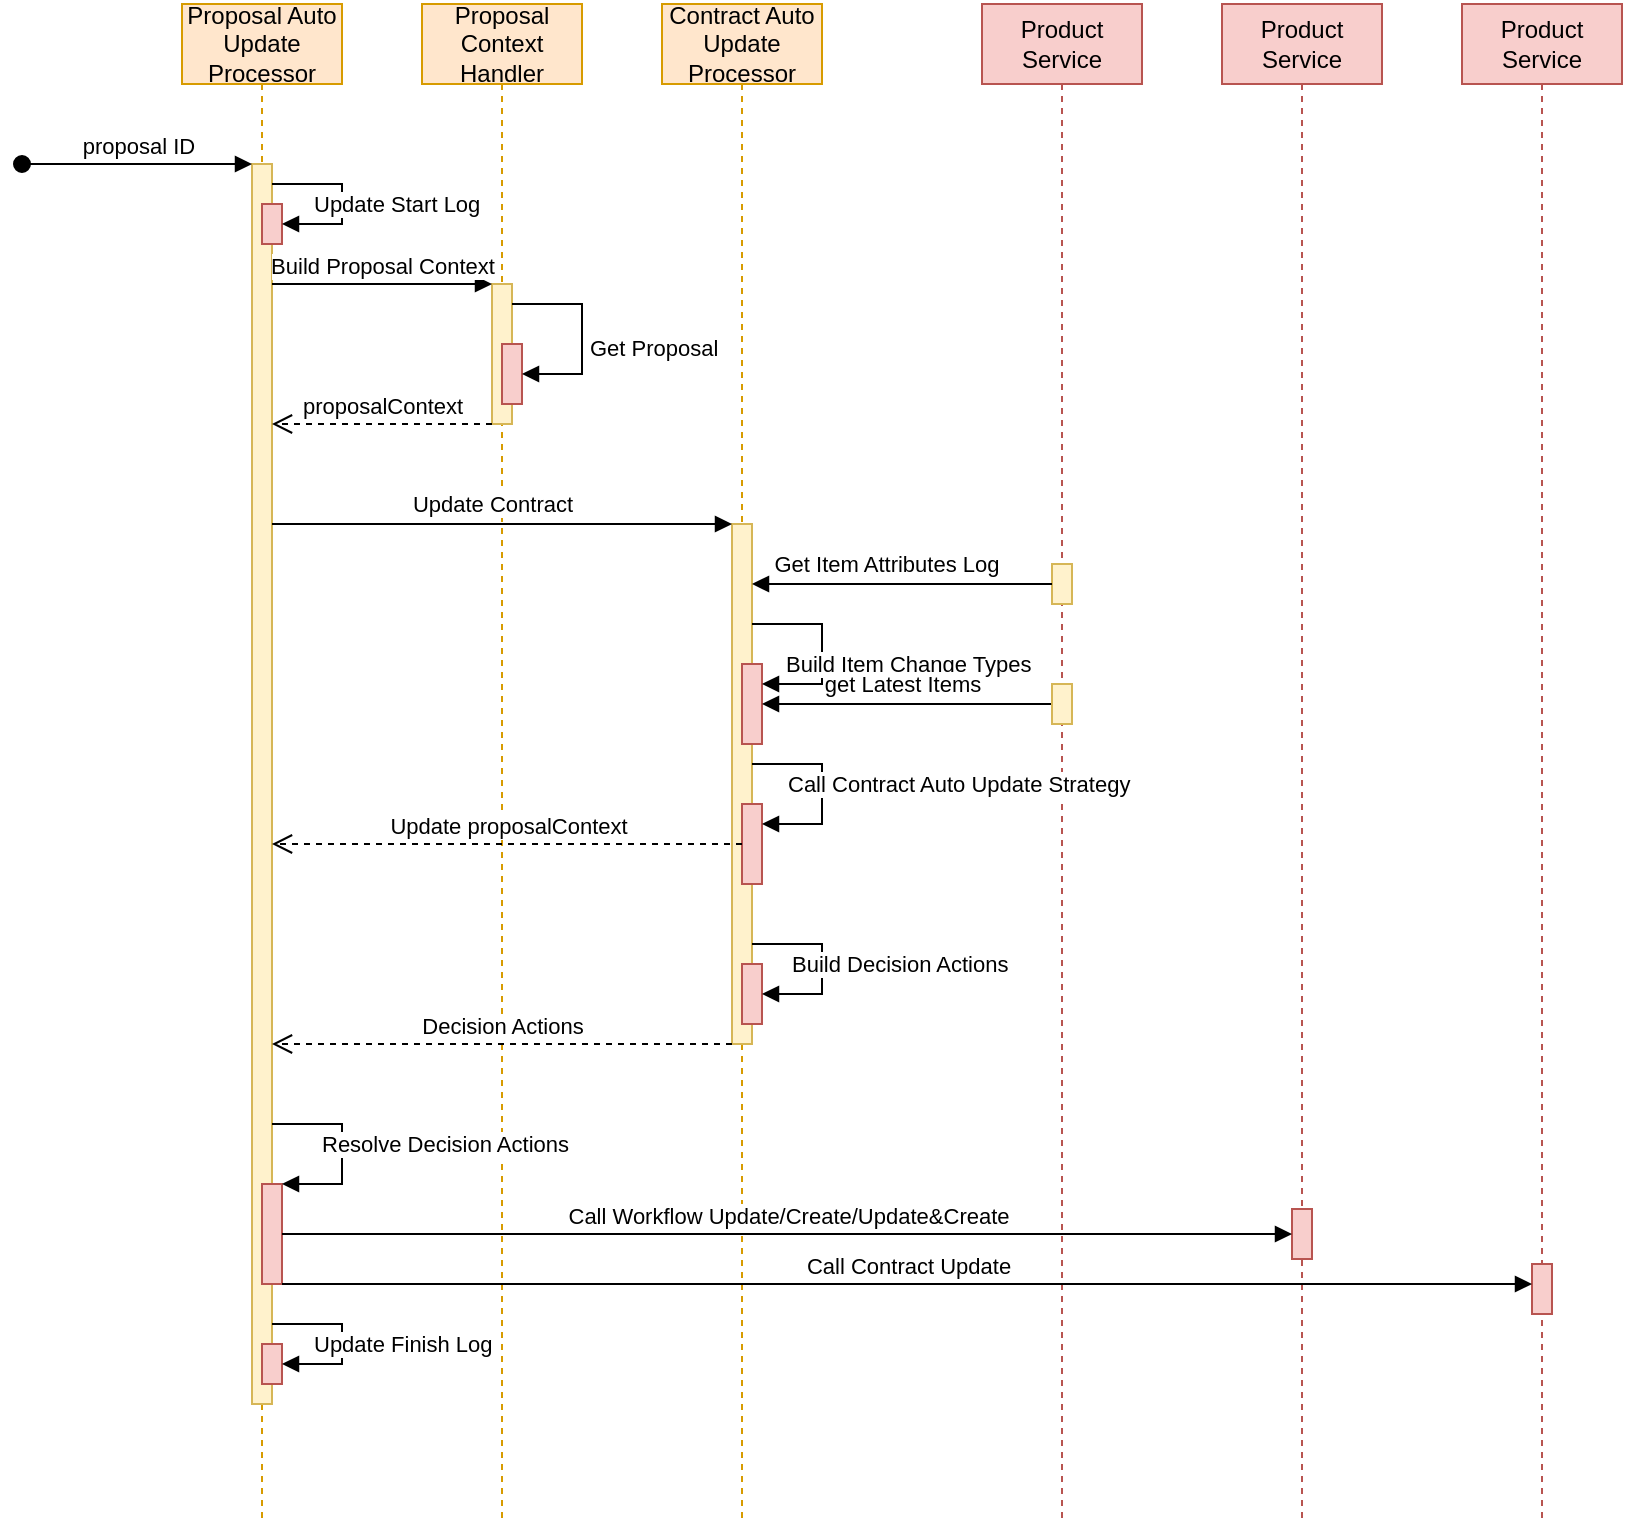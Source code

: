 <mxfile version="14.9.2" type="github">
  <diagram id="vb5DFwSze8nv0TOMKXwz" name="Page-1">
    <mxGraphModel dx="981" dy="608" grid="1" gridSize="10" guides="1" tooltips="1" connect="1" arrows="1" fold="1" page="1" pageScale="1" pageWidth="827" pageHeight="1169" math="0" shadow="0">
      <root>
        <mxCell id="0" />
        <mxCell id="1" parent="0" />
        <mxCell id="yhGn-xtxUoY_vjiY6p_X-33" value="&lt;font style=&quot;font-size: 12px&quot;&gt;Proposal Auto Update Processor&lt;/font&gt;" style="shape=umlLifeline;perimeter=lifelinePerimeter;whiteSpace=wrap;html=1;container=1;collapsible=0;recursiveResize=0;outlineConnect=0;fillColor=#ffe6cc;strokeColor=#d79b00;" parent="1" vertex="1">
          <mxGeometry x="120" y="40" width="80" height="760" as="geometry" />
        </mxCell>
        <mxCell id="yhGn-xtxUoY_vjiY6p_X-37" value="" style="html=1;points=[];perimeter=orthogonalPerimeter;fillColor=#fff2cc;strokeColor=#d6b656;" parent="yhGn-xtxUoY_vjiY6p_X-33" vertex="1">
          <mxGeometry x="35" y="80" width="10" height="620" as="geometry" />
        </mxCell>
        <mxCell id="yhGn-xtxUoY_vjiY6p_X-38" value="proposal ID" style="html=1;verticalAlign=bottom;startArrow=oval;endArrow=block;startSize=8;" parent="yhGn-xtxUoY_vjiY6p_X-33" target="yhGn-xtxUoY_vjiY6p_X-37" edge="1">
          <mxGeometry relative="1" as="geometry">
            <mxPoint x="-80" y="80" as="sourcePoint" />
          </mxGeometry>
        </mxCell>
        <mxCell id="yhGn-xtxUoY_vjiY6p_X-36" value="&lt;font style=&quot;font-size: 12px&quot;&gt;Proposal &lt;br&gt;Context&lt;br&gt;Handler&lt;/font&gt;" style="shape=umlLifeline;perimeter=lifelinePerimeter;whiteSpace=wrap;html=1;container=1;collapsible=0;recursiveResize=0;outlineConnect=0;fillColor=#ffe6cc;strokeColor=#d79b00;" parent="1" vertex="1">
          <mxGeometry x="240" y="40" width="80" height="760" as="geometry" />
        </mxCell>
        <mxCell id="yhGn-xtxUoY_vjiY6p_X-39" value="" style="html=1;points=[];perimeter=orthogonalPerimeter;fillColor=#fff2cc;strokeColor=#d6b656;" parent="yhGn-xtxUoY_vjiY6p_X-36" vertex="1">
          <mxGeometry x="35" y="140" width="10" height="70" as="geometry" />
        </mxCell>
        <mxCell id="yhGn-xtxUoY_vjiY6p_X-40" value="Build Proposal Context" style="html=1;verticalAlign=bottom;endArrow=block;entryX=0;entryY=0;" parent="1" target="yhGn-xtxUoY_vjiY6p_X-39" edge="1">
          <mxGeometry relative="1" as="geometry">
            <mxPoint x="165" y="180" as="sourcePoint" />
          </mxGeometry>
        </mxCell>
        <mxCell id="yhGn-xtxUoY_vjiY6p_X-62" value="&lt;font style=&quot;font-size: 12px&quot;&gt;Product Service&lt;/font&gt;" style="shape=umlLifeline;perimeter=lifelinePerimeter;whiteSpace=wrap;html=1;container=1;collapsible=0;recursiveResize=0;outlineConnect=0;fillColor=#f8cecc;strokeColor=#b85450;" parent="1" vertex="1">
          <mxGeometry x="520" y="40" width="80" height="760" as="geometry" />
        </mxCell>
        <mxCell id="yhGn-xtxUoY_vjiY6p_X-63" value="" style="html=1;points=[];perimeter=orthogonalPerimeter;fillColor=#fff2cc;strokeColor=#d6b656;" parent="yhGn-xtxUoY_vjiY6p_X-62" vertex="1">
          <mxGeometry x="35" y="280" width="10" height="20" as="geometry" />
        </mxCell>
        <mxCell id="yhGn-xtxUoY_vjiY6p_X-76" value="&lt;font style=&quot;font-size: 12px&quot;&gt;Contract Auto Update Processor&lt;/font&gt;" style="shape=umlLifeline;perimeter=lifelinePerimeter;whiteSpace=wrap;html=1;container=1;collapsible=0;recursiveResize=0;outlineConnect=0;fillColor=#ffe6cc;strokeColor=#d79b00;" parent="1" vertex="1">
          <mxGeometry x="360" y="40" width="80" height="760" as="geometry" />
        </mxCell>
        <mxCell id="yhGn-xtxUoY_vjiY6p_X-92" value="" style="html=1;points=[];perimeter=orthogonalPerimeter;fillColor=#fff2cc;strokeColor=#d6b656;" parent="yhGn-xtxUoY_vjiY6p_X-76" vertex="1">
          <mxGeometry x="35" y="260" width="10" height="260" as="geometry" />
        </mxCell>
        <mxCell id="UNnZ8YbsLz7KNmraWJ2U-13" value="" style="html=1;points=[];perimeter=orthogonalPerimeter;fillColor=#f8cecc;strokeColor=#b85450;" parent="yhGn-xtxUoY_vjiY6p_X-76" vertex="1">
          <mxGeometry x="40" y="330" width="10" height="40" as="geometry" />
        </mxCell>
        <mxCell id="UNnZ8YbsLz7KNmraWJ2U-14" value="Build Item Change Types" style="edgeStyle=orthogonalEdgeStyle;html=1;align=left;spacingLeft=2;endArrow=block;rounded=0;" parent="yhGn-xtxUoY_vjiY6p_X-76" source="yhGn-xtxUoY_vjiY6p_X-92" target="UNnZ8YbsLz7KNmraWJ2U-13" edge="1">
          <mxGeometry x="0.847" y="-10" relative="1" as="geometry">
            <mxPoint x="55" y="330" as="sourcePoint" />
            <Array as="points">
              <mxPoint x="80" y="310" />
              <mxPoint x="80" y="340" />
            </Array>
            <mxPoint as="offset" />
          </mxGeometry>
        </mxCell>
        <mxCell id="yhGn-xtxUoY_vjiY6p_X-86" value="" style="html=1;points=[];perimeter=orthogonalPerimeter;fillColor=#f8cecc;strokeColor=#b85450;" parent="1" vertex="1">
          <mxGeometry x="280" y="210" width="10" height="30" as="geometry" />
        </mxCell>
        <mxCell id="yhGn-xtxUoY_vjiY6p_X-87" value="Get Proposal" style="edgeStyle=orthogonalEdgeStyle;html=1;align=left;spacingLeft=2;endArrow=block;rounded=0;" parent="1" source="yhGn-xtxUoY_vjiY6p_X-39" target="yhGn-xtxUoY_vjiY6p_X-86" edge="1">
          <mxGeometry x="0.125" relative="1" as="geometry">
            <mxPoint x="295" y="200" as="sourcePoint" />
            <Array as="points">
              <mxPoint x="320" y="190" />
              <mxPoint x="320" y="225" />
            </Array>
            <mxPoint as="offset" />
          </mxGeometry>
        </mxCell>
        <mxCell id="yhGn-xtxUoY_vjiY6p_X-93" value="" style="html=1;verticalAlign=bottom;endArrow=block;" parent="1" source="yhGn-xtxUoY_vjiY6p_X-37" target="yhGn-xtxUoY_vjiY6p_X-92" edge="1">
          <mxGeometry width="80" relative="1" as="geometry">
            <mxPoint x="165" y="360" as="sourcePoint" />
            <mxPoint x="280" y="370" as="targetPoint" />
            <Array as="points">
              <mxPoint x="350" y="300" />
            </Array>
          </mxGeometry>
        </mxCell>
        <mxCell id="UNnZ8YbsLz7KNmraWJ2U-11" value="Update Contract" style="edgeLabel;html=1;align=center;verticalAlign=middle;resizable=0;points=[];" parent="yhGn-xtxUoY_vjiY6p_X-93" vertex="1" connectable="0">
          <mxGeometry x="-0.388" y="-1" relative="1" as="geometry">
            <mxPoint x="39" y="-11" as="offset" />
          </mxGeometry>
        </mxCell>
        <mxCell id="yhGn-xtxUoY_vjiY6p_X-96" value="Decision Actions" style="html=1;verticalAlign=bottom;endArrow=open;dashed=1;endSize=8;" parent="1" source="yhGn-xtxUoY_vjiY6p_X-92" edge="1">
          <mxGeometry relative="1" as="geometry">
            <mxPoint x="395" y="600" as="sourcePoint" />
            <mxPoint x="165" y="560" as="targetPoint" />
            <Array as="points">
              <mxPoint x="320" y="560" />
            </Array>
          </mxGeometry>
        </mxCell>
        <mxCell id="yhGn-xtxUoY_vjiY6p_X-111" value="proposalContext" style="html=1;verticalAlign=bottom;endArrow=open;dashed=1;endSize=8;" parent="1" source="yhGn-xtxUoY_vjiY6p_X-39" target="yhGn-xtxUoY_vjiY6p_X-37" edge="1">
          <mxGeometry relative="1" as="geometry">
            <mxPoint x="635" y="620" as="sourcePoint" />
            <mxPoint x="160" y="230" as="targetPoint" />
            <Array as="points">
              <mxPoint x="230" y="250" />
            </Array>
          </mxGeometry>
        </mxCell>
        <mxCell id="yhGn-xtxUoY_vjiY6p_X-115" value="&lt;font style=&quot;font-size: 12px&quot;&gt;Product Service&lt;/font&gt;" style="shape=umlLifeline;perimeter=lifelinePerimeter;whiteSpace=wrap;html=1;container=1;collapsible=0;recursiveResize=0;outlineConnect=0;fillColor=#f8cecc;strokeColor=#b85450;" parent="1" vertex="1">
          <mxGeometry x="640" y="40" width="80" height="760" as="geometry" />
        </mxCell>
        <mxCell id="yhGn-xtxUoY_vjiY6p_X-122" value="" style="html=1;points=[];perimeter=orthogonalPerimeter;fillColor=#f8cecc;strokeColor=#b85450;" parent="yhGn-xtxUoY_vjiY6p_X-115" vertex="1">
          <mxGeometry x="35" y="602.5" width="10" height="25" as="geometry" />
        </mxCell>
        <mxCell id="yhGn-xtxUoY_vjiY6p_X-117" value="&lt;font style=&quot;font-size: 12px&quot;&gt;Product Service&lt;/font&gt;" style="shape=umlLifeline;perimeter=lifelinePerimeter;whiteSpace=wrap;html=1;container=1;collapsible=0;recursiveResize=0;outlineConnect=0;fillColor=#f8cecc;strokeColor=#b85450;" parent="1" vertex="1">
          <mxGeometry x="760" y="40" width="80" height="760" as="geometry" />
        </mxCell>
        <mxCell id="yhGn-xtxUoY_vjiY6p_X-119" value="" style="html=1;points=[];perimeter=orthogonalPerimeter;fillColor=#f8cecc;strokeColor=#b85450;" parent="1" vertex="1">
          <mxGeometry x="160" y="630" width="10" height="50" as="geometry" />
        </mxCell>
        <mxCell id="yhGn-xtxUoY_vjiY6p_X-120" value="Resolve Decision Actions" style="edgeStyle=orthogonalEdgeStyle;html=1;align=left;spacingLeft=2;endArrow=block;rounded=0;" parent="1" source="yhGn-xtxUoY_vjiY6p_X-37" target="yhGn-xtxUoY_vjiY6p_X-119" edge="1">
          <mxGeometry x="-0.565" y="-10" relative="1" as="geometry">
            <mxPoint x="165" y="630" as="sourcePoint" />
            <Array as="points">
              <mxPoint x="200" y="600" />
              <mxPoint x="200" y="630" />
            </Array>
            <mxPoint as="offset" />
          </mxGeometry>
        </mxCell>
        <mxCell id="yhGn-xtxUoY_vjiY6p_X-121" value="Call Workflow Update/Create/Update&amp;amp;Create" style="html=1;verticalAlign=bottom;endArrow=block;" parent="1" source="yhGn-xtxUoY_vjiY6p_X-119" target="yhGn-xtxUoY_vjiY6p_X-122" edge="1">
          <mxGeometry width="80" relative="1" as="geometry">
            <mxPoint x="165" y="700" as="sourcePoint" />
            <mxPoint x="280" y="700" as="targetPoint" />
            <Array as="points" />
          </mxGeometry>
        </mxCell>
        <mxCell id="yhGn-xtxUoY_vjiY6p_X-123" value="" style="html=1;points=[];perimeter=orthogonalPerimeter;fillColor=#f8cecc;strokeColor=#b85450;" parent="1" vertex="1">
          <mxGeometry x="795" y="670" width="10" height="25" as="geometry" />
        </mxCell>
        <mxCell id="yhGn-xtxUoY_vjiY6p_X-124" value="Call Contract Update" style="html=1;verticalAlign=bottom;endArrow=block;" parent="1" source="yhGn-xtxUoY_vjiY6p_X-119" target="yhGn-xtxUoY_vjiY6p_X-123" edge="1">
          <mxGeometry width="80" relative="1" as="geometry">
            <mxPoint x="165" y="720" as="sourcePoint" />
            <mxPoint x="890" y="732.17" as="targetPoint" />
            <Array as="points">
              <mxPoint x="495" y="680" />
            </Array>
          </mxGeometry>
        </mxCell>
        <mxCell id="yhGn-xtxUoY_vjiY6p_X-125" value="" style="html=1;points=[];perimeter=orthogonalPerimeter;fillColor=#f8cecc;strokeColor=#b85450;" parent="1" vertex="1">
          <mxGeometry x="160" y="710" width="10" height="20" as="geometry" />
        </mxCell>
        <mxCell id="yhGn-xtxUoY_vjiY6p_X-126" value="Update Finish Log" style="edgeStyle=orthogonalEdgeStyle;html=1;align=left;spacingLeft=2;endArrow=block;rounded=0;" parent="1" source="yhGn-xtxUoY_vjiY6p_X-37" target="yhGn-xtxUoY_vjiY6p_X-125" edge="1">
          <mxGeometry x="0.733" y="-10" relative="1" as="geometry">
            <mxPoint x="165" y="740" as="sourcePoint" />
            <Array as="points">
              <mxPoint x="200" y="700" />
              <mxPoint x="200" y="720" />
              <mxPoint x="165" y="720" />
            </Array>
            <mxPoint as="offset" />
          </mxGeometry>
        </mxCell>
        <mxCell id="UNnZ8YbsLz7KNmraWJ2U-9" value="" style="html=1;points=[];perimeter=orthogonalPerimeter;fillColor=#f8cecc;strokeColor=#b85450;" parent="1" vertex="1">
          <mxGeometry x="160" y="140" width="10" height="20" as="geometry" />
        </mxCell>
        <mxCell id="UNnZ8YbsLz7KNmraWJ2U-10" value="Update Start Log" style="edgeStyle=orthogonalEdgeStyle;html=1;align=left;spacingLeft=2;endArrow=block;rounded=0;" parent="1" target="UNnZ8YbsLz7KNmraWJ2U-9" edge="1">
          <mxGeometry x="0.733" y="-10" relative="1" as="geometry">
            <mxPoint x="165" y="130" as="sourcePoint" />
            <Array as="points">
              <mxPoint x="200" y="130" />
              <mxPoint x="200" y="150" />
            </Array>
            <mxPoint as="offset" />
          </mxGeometry>
        </mxCell>
        <mxCell id="UNnZ8YbsLz7KNmraWJ2U-17" style="edgeStyle=orthogonalEdgeStyle;rounded=0;orthogonalLoop=1;jettySize=auto;html=1;endArrow=block;endFill=1;" parent="1" source="UNnZ8YbsLz7KNmraWJ2U-16" target="UNnZ8YbsLz7KNmraWJ2U-13" edge="1">
          <mxGeometry relative="1" as="geometry">
            <Array as="points" />
          </mxGeometry>
        </mxCell>
        <mxCell id="UNnZ8YbsLz7KNmraWJ2U-18" value="get Latest Items" style="edgeLabel;html=1;align=center;verticalAlign=middle;resizable=0;points=[];" parent="UNnZ8YbsLz7KNmraWJ2U-17" vertex="1" connectable="0">
          <mxGeometry x="0.132" y="-1" relative="1" as="geometry">
            <mxPoint x="7" y="-9" as="offset" />
          </mxGeometry>
        </mxCell>
        <mxCell id="UNnZ8YbsLz7KNmraWJ2U-16" value="" style="html=1;points=[];perimeter=orthogonalPerimeter;fillColor=#fff2cc;strokeColor=#d6b656;" parent="1" vertex="1">
          <mxGeometry x="555" y="380" width="10" height="20" as="geometry" />
        </mxCell>
        <mxCell id="UNnZ8YbsLz7KNmraWJ2U-19" style="edgeStyle=orthogonalEdgeStyle;rounded=0;orthogonalLoop=1;jettySize=auto;html=1;endArrow=block;endFill=1;" parent="1" source="yhGn-xtxUoY_vjiY6p_X-63" target="yhGn-xtxUoY_vjiY6p_X-92" edge="1">
          <mxGeometry relative="1" as="geometry">
            <Array as="points">
              <mxPoint x="510" y="330" />
              <mxPoint x="510" y="330" />
            </Array>
          </mxGeometry>
        </mxCell>
        <mxCell id="UNnZ8YbsLz7KNmraWJ2U-20" value="Get Item Attributes Log" style="edgeLabel;html=1;align=center;verticalAlign=middle;resizable=0;points=[];" parent="UNnZ8YbsLz7KNmraWJ2U-19" vertex="1" connectable="0">
          <mxGeometry x="-0.086" y="-1" relative="1" as="geometry">
            <mxPoint x="-15" y="-9" as="offset" />
          </mxGeometry>
        </mxCell>
        <mxCell id="UNnZ8YbsLz7KNmraWJ2U-21" value="" style="html=1;points=[];perimeter=orthogonalPerimeter;fillColor=#f8cecc;strokeColor=#b85450;" parent="1" vertex="1">
          <mxGeometry x="400" y="440" width="10" height="40" as="geometry" />
        </mxCell>
        <mxCell id="UNnZ8YbsLz7KNmraWJ2U-22" value="Call Contract Auto Update Strategy" style="edgeStyle=orthogonalEdgeStyle;html=1;align=left;spacingLeft=2;endArrow=block;rounded=0;" parent="1" source="yhGn-xtxUoY_vjiY6p_X-92" target="UNnZ8YbsLz7KNmraWJ2U-21" edge="1">
          <mxGeometry x="-0.718" y="-10" relative="1" as="geometry">
            <mxPoint x="440" y="420" as="sourcePoint" />
            <Array as="points">
              <mxPoint x="440" y="420" />
              <mxPoint x="440" y="450" />
            </Array>
            <mxPoint x="446.5" y="450" as="targetPoint" />
            <mxPoint as="offset" />
          </mxGeometry>
        </mxCell>
        <mxCell id="UNnZ8YbsLz7KNmraWJ2U-30" value="" style="html=1;points=[];perimeter=orthogonalPerimeter;fillColor=#f8cecc;strokeColor=#b85450;" parent="1" vertex="1">
          <mxGeometry x="400" y="520" width="10" height="30" as="geometry" />
        </mxCell>
        <mxCell id="UNnZ8YbsLz7KNmraWJ2U-31" value="Build Decision Actions" style="edgeStyle=orthogonalEdgeStyle;html=1;align=left;spacingLeft=2;endArrow=block;rounded=0;" parent="1" source="yhGn-xtxUoY_vjiY6p_X-92" target="UNnZ8YbsLz7KNmraWJ2U-30" edge="1">
          <mxGeometry x="-0.65" y="-10" relative="1" as="geometry">
            <mxPoint x="409" y="500" as="sourcePoint" />
            <Array as="points">
              <mxPoint x="440" y="510" />
              <mxPoint x="440" y="535" />
            </Array>
            <mxPoint as="offset" />
          </mxGeometry>
        </mxCell>
        <mxCell id="6wmP25HUDvzVrfM3uKIR-1" value="Update proposalContext" style="html=1;verticalAlign=bottom;endArrow=open;dashed=1;endSize=8;" edge="1" parent="1" source="UNnZ8YbsLz7KNmraWJ2U-21" target="yhGn-xtxUoY_vjiY6p_X-37">
          <mxGeometry relative="1" as="geometry">
            <mxPoint x="370" y="440" as="sourcePoint" />
            <mxPoint x="290" y="440" as="targetPoint" />
          </mxGeometry>
        </mxCell>
      </root>
    </mxGraphModel>
  </diagram>
</mxfile>
